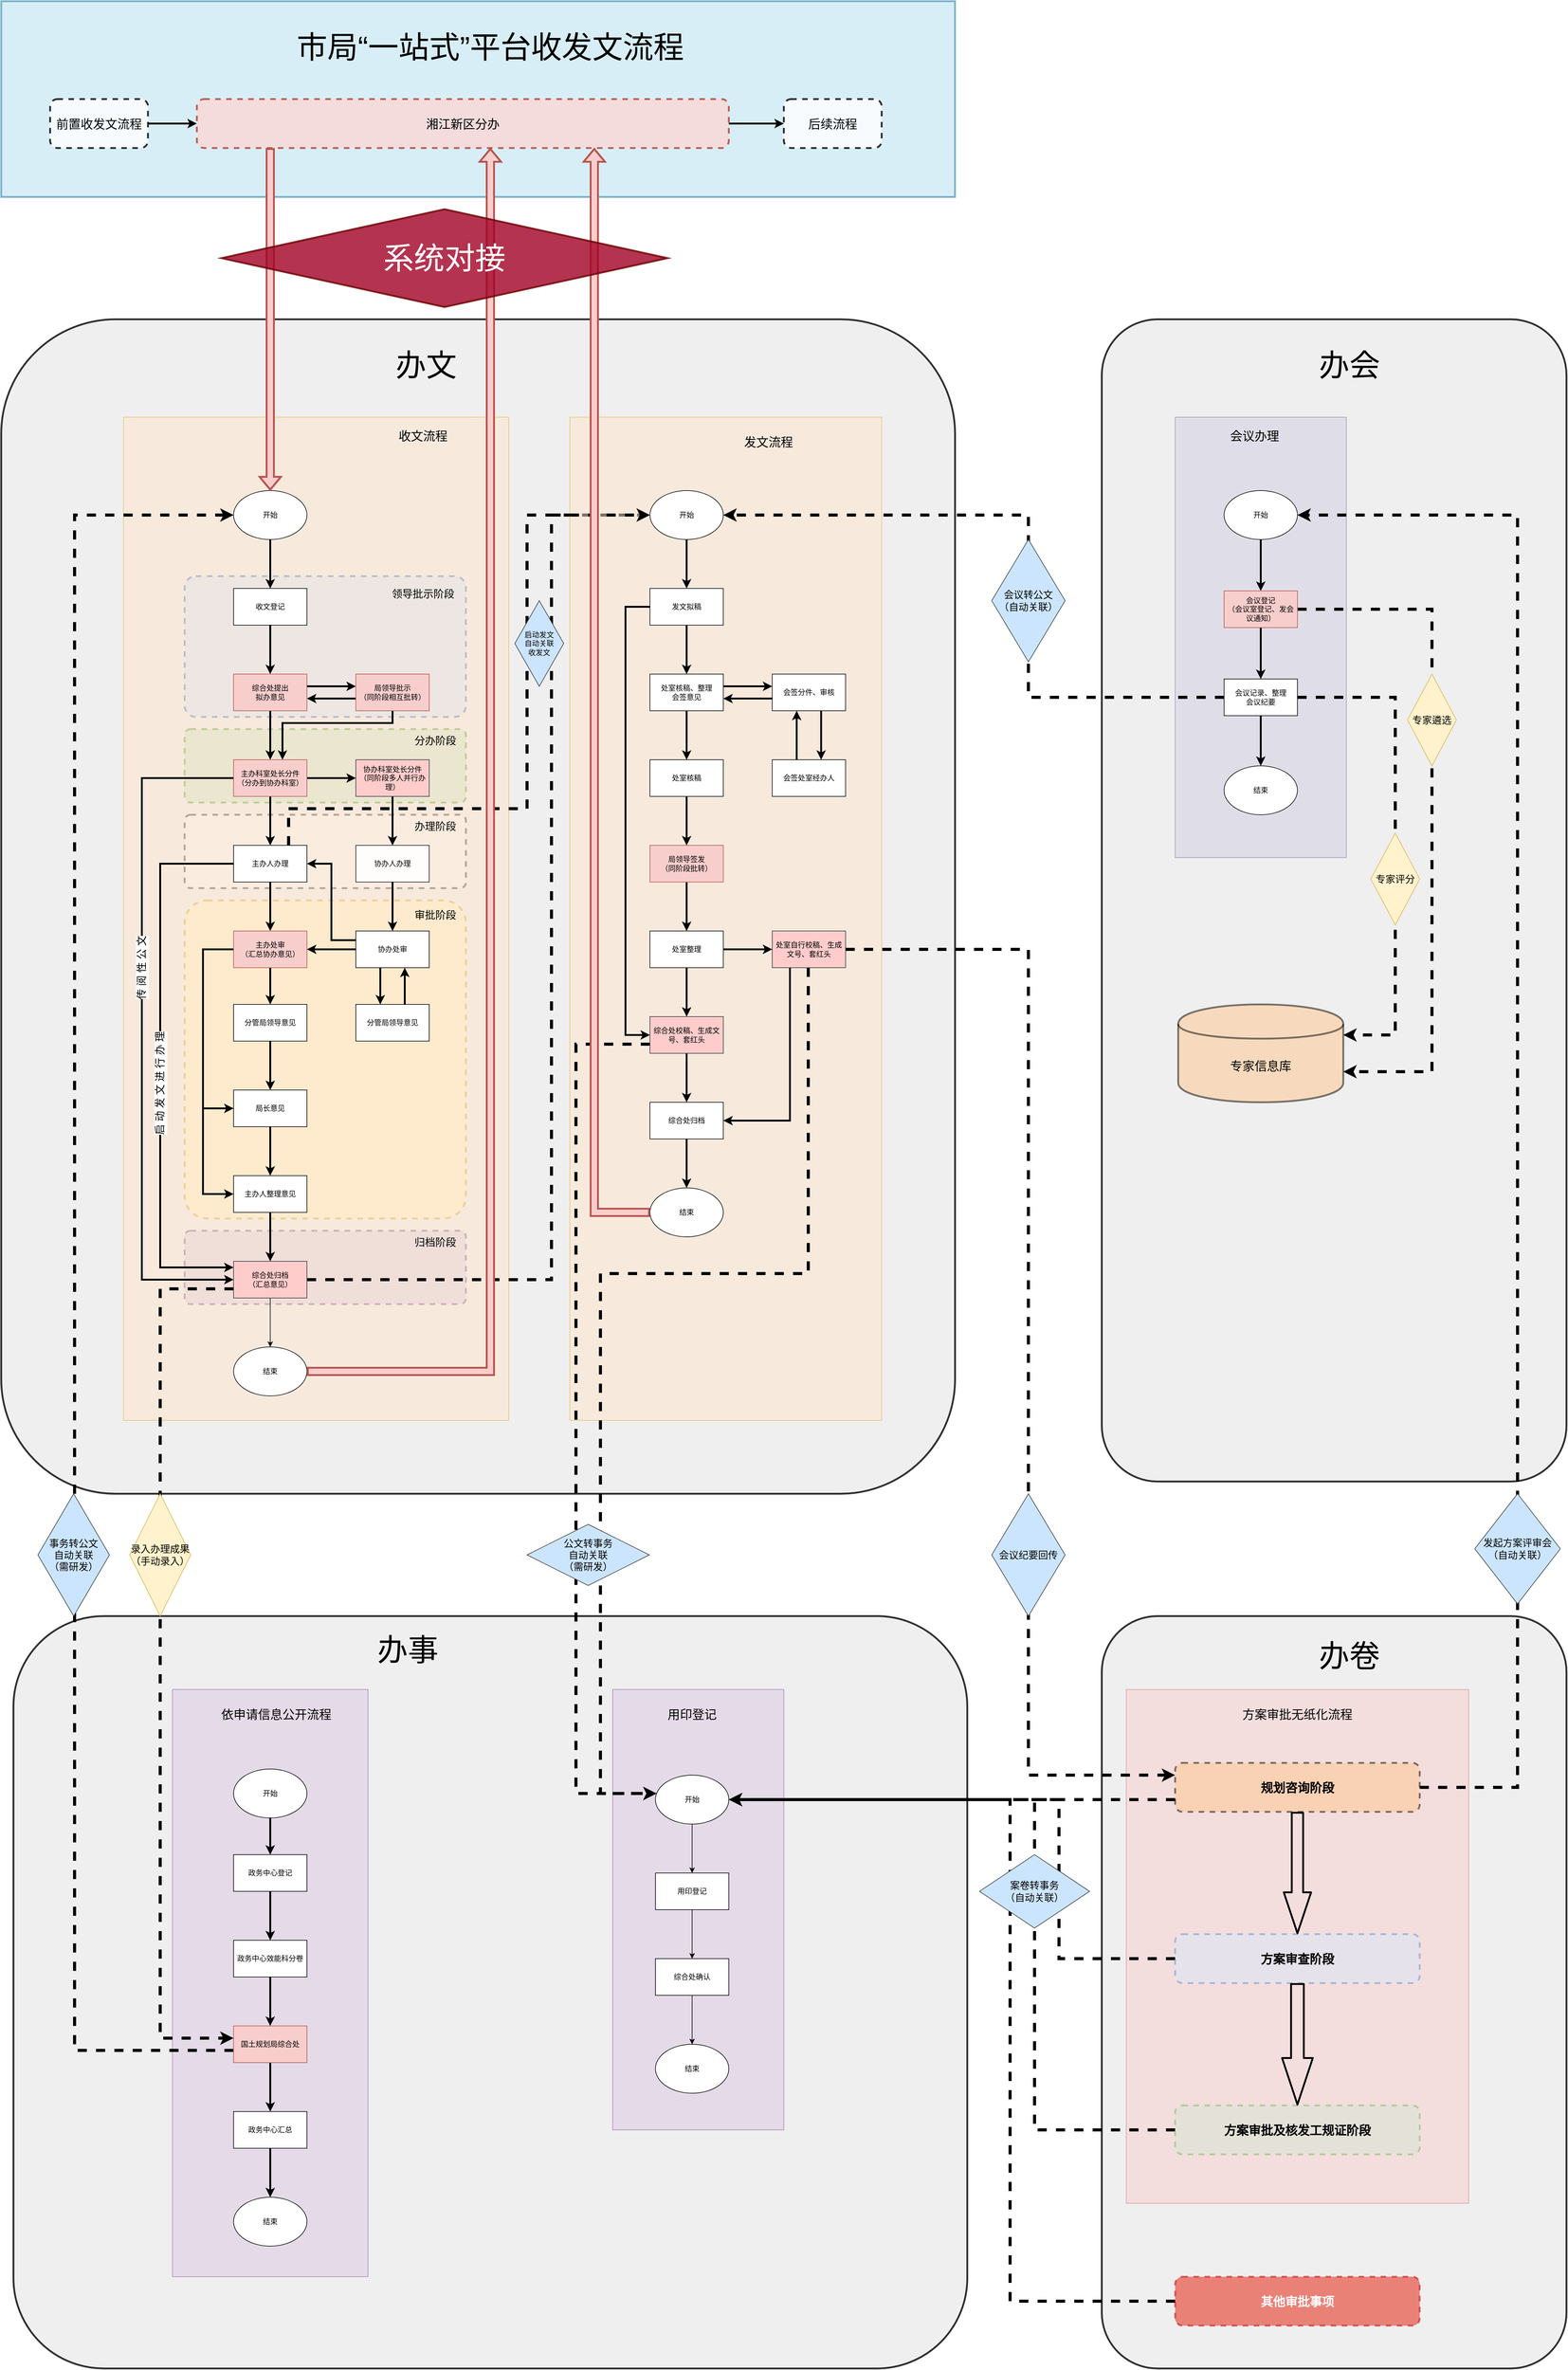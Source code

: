 <mxfile version="13.3.0" type="github">
  <diagram id="d_TtvwyaBQ2j3ashljvY" name="Page-1">
    <mxGraphModel dx="5842" dy="3707" grid="1" gridSize="10" guides="1" tooltips="1" connect="1" arrows="0" fold="1" page="1" pageScale="1" pageWidth="827" pageHeight="1169" math="0" shadow="0">
      <root>
        <mxCell id="0" />
        <mxCell id="1" parent="0" />
        <mxCell id="R8DSdq1tmObnKe5v48mU-81" value="" style="rounded=1;whiteSpace=wrap;html=1;strokeWidth=3;fontSize=20;arcSize=12;opacity=80;fillColor=#ebebeb;" vertex="1" parent="1">
          <mxGeometry x="1760" y="1720" width="760" height="1230" as="geometry" />
        </mxCell>
        <mxCell id="R8DSdq1tmObnKe5v48mU-80" value="" style="rounded=1;whiteSpace=wrap;html=1;strokeWidth=3;fontSize=20;arcSize=12;opacity=80;fillColor=#ebebeb;" vertex="1" parent="1">
          <mxGeometry x="-20" y="1720" width="1560" height="1230" as="geometry" />
        </mxCell>
        <mxCell id="R8DSdq1tmObnKe5v48mU-79" value="" style="rounded=1;whiteSpace=wrap;html=1;strokeWidth=3;fontSize=20;arcSize=12;opacity=80;fillColor=#ebebeb;" vertex="1" parent="1">
          <mxGeometry x="1760" y="-400" width="760" height="1900" as="geometry" />
        </mxCell>
        <mxCell id="R8DSdq1tmObnKe5v48mU-78" value="" style="rounded=1;whiteSpace=wrap;html=1;strokeWidth=3;fontSize=20;arcSize=12;opacity=80;fillColor=#EBEBEB;" vertex="1" parent="1">
          <mxGeometry x="-40" y="-400" width="1560" height="1920" as="geometry" />
        </mxCell>
        <mxCell id="R8DSdq1tmObnKe5v48mU-27" value="" style="rounded=0;whiteSpace=wrap;html=1;opacity=80;fillColor=#e1d5e7;strokeColor=#9673a6;" vertex="1" parent="1">
          <mxGeometry x="960" y="1840" width="280" height="720" as="geometry" />
        </mxCell>
        <mxCell id="R8DSdq1tmObnKe5v48mU-15" value="" style="rounded=1;whiteSpace=wrap;html=1;fontSize=17;opacity=90;arcSize=8;dashed=1;strokeWidth=3;fillColor=#dae8fc;strokeColor=#6c8ebf;" vertex="1" parent="1">
          <mxGeometry x="260" y="20" width="460" height="230" as="geometry" />
        </mxCell>
        <mxCell id="R8DSdq1tmObnKe5v48mU-17" value="" style="rounded=1;whiteSpace=wrap;html=1;fontSize=17;arcSize=8;dashed=1;strokeWidth=3;fillColor=#d5e8d4;strokeColor=#82b366;" vertex="1" parent="1">
          <mxGeometry x="260" y="270" width="460" height="120" as="geometry" />
        </mxCell>
        <mxCell id="R8DSdq1tmObnKe5v48mU-19" value="" style="rounded=1;whiteSpace=wrap;html=1;fontSize=17;arcSize=8;dashed=1;strokeWidth=3;fillColor=#f5f5f5;strokeColor=#666666;fontColor=#333333;" vertex="1" parent="1">
          <mxGeometry x="260" y="410" width="460" height="120" as="geometry" />
        </mxCell>
        <mxCell id="R8DSdq1tmObnKe5v48mU-21" value="" style="rounded=1;whiteSpace=wrap;html=1;fontSize=17;opacity=90;arcSize=8;dashed=1;strokeWidth=3;fillColor=#fff2cc;strokeColor=#d6b656;" vertex="1" parent="1">
          <mxGeometry x="260" y="550" width="460" height="520" as="geometry" />
        </mxCell>
        <mxCell id="R8DSdq1tmObnKe5v48mU-23" value="" style="rounded=1;whiteSpace=wrap;html=1;fontSize=17;opacity=90;arcSize=8;dashed=1;strokeWidth=3;fillColor=#e1d5e7;strokeColor=#9673a6;" vertex="1" parent="1">
          <mxGeometry x="260" y="1090" width="460" height="120" as="geometry" />
        </mxCell>
        <mxCell id="czsc24-IMfko61f4KDdS-146" value="" style="rounded=0;whiteSpace=wrap;html=1;opacity=50;fillColor=#ffe6cc;strokeColor=#d79b00;" parent="1" vertex="1">
          <mxGeometry x="160" y="-240" width="630" height="1640" as="geometry" />
        </mxCell>
        <mxCell id="R8DSdq1tmObnKe5v48mU-5" style="edgeStyle=orthogonalEdgeStyle;rounded=0;orthogonalLoop=1;jettySize=auto;html=1;entryX=0;entryY=0.5;entryDx=0;entryDy=0;strokeWidth=5;dashed=1;" edge="1" parent="1" source="czsc24-IMfko61f4KDdS-8" target="czsc24-IMfko61f4KDdS-80">
          <mxGeometry relative="1" as="geometry">
            <Array as="points">
              <mxPoint x="430" y="400" />
              <mxPoint x="820" y="400" />
              <mxPoint x="820" y="-80" />
            </Array>
          </mxGeometry>
        </mxCell>
        <mxCell id="czsc24-IMfko61f4KDdS-166" value="" style="rounded=0;whiteSpace=wrap;html=1;fontSize=20;opacity=50;fillColor=#d0cee2;strokeColor=#56517e;textOpacity=50;" parent="1" vertex="1">
          <mxGeometry x="1880" y="-240" width="280" height="720" as="geometry" />
        </mxCell>
        <mxCell id="czsc24-IMfko61f4KDdS-147" value="" style="rounded=0;whiteSpace=wrap;html=1;opacity=50;fillColor=#ffe6cc;strokeColor=#d79b00;" parent="1" vertex="1">
          <mxGeometry x="890" y="-240" width="510" height="1640" as="geometry" />
        </mxCell>
        <mxCell id="czsc24-IMfko61f4KDdS-145" value="" style="rounded=0;whiteSpace=wrap;html=1;opacity=80;fillColor=#e1d5e7;strokeColor=#9673a6;" parent="1" vertex="1">
          <mxGeometry x="240" y="1840" width="320" height="960" as="geometry" />
        </mxCell>
        <mxCell id="czsc24-IMfko61f4KDdS-7" value="" style="edgeStyle=orthogonalEdgeStyle;rounded=0;orthogonalLoop=1;jettySize=auto;html=1;strokeWidth=3;" parent="1" source="czsc24-IMfko61f4KDdS-1" target="czsc24-IMfko61f4KDdS-6" edge="1">
          <mxGeometry relative="1" as="geometry" />
        </mxCell>
        <mxCell id="czsc24-IMfko61f4KDdS-31" style="edgeStyle=orthogonalEdgeStyle;rounded=0;orthogonalLoop=1;jettySize=auto;html=1;strokeWidth=3;" parent="1" source="czsc24-IMfko61f4KDdS-6" target="czsc24-IMfko61f4KDdS-28" edge="1">
          <mxGeometry relative="1" as="geometry">
            <Array as="points">
              <mxPoint x="190" y="350" />
              <mxPoint x="190" y="1170" />
            </Array>
          </mxGeometry>
        </mxCell>
        <mxCell id="R8DSdq1tmObnKe5v48mU-9" value="传 阅 性 公 文" style="edgeLabel;html=1;align=center;verticalAlign=middle;resizable=0;points=[];fontSize=17;horizontal=0;" vertex="1" connectable="0" parent="czsc24-IMfko61f4KDdS-31">
          <mxGeometry x="-0.888" y="1" relative="1" as="geometry">
            <mxPoint x="-87.5" y="309" as="offset" />
          </mxGeometry>
        </mxCell>
        <mxCell id="R8DSdq1tmObnKe5v48mU-7" style="edgeStyle=orthogonalEdgeStyle;rounded=0;orthogonalLoop=1;jettySize=auto;html=1;strokeWidth=3;" edge="1" parent="1" source="czsc24-IMfko61f4KDdS-1" target="czsc24-IMfko61f4KDdS-2">
          <mxGeometry relative="1" as="geometry">
            <Array as="points">
              <mxPoint x="510" y="200" />
              <mxPoint x="510" y="200" />
            </Array>
          </mxGeometry>
        </mxCell>
        <mxCell id="czsc24-IMfko61f4KDdS-1" value="综合处提出&lt;br&gt;拟办意见" style="rounded=0;whiteSpace=wrap;html=1;fillColor=#f8cecc;strokeColor=#b85450;" parent="1" vertex="1">
          <mxGeometry x="340" y="180" width="120" height="60" as="geometry" />
        </mxCell>
        <mxCell id="czsc24-IMfko61f4KDdS-76" style="edgeStyle=orthogonalEdgeStyle;rounded=0;orthogonalLoop=1;jettySize=auto;html=1;exitX=0.5;exitY=1;exitDx=0;exitDy=0;strokeWidth=3;" parent="1" source="czsc24-IMfko61f4KDdS-74" target="czsc24-IMfko61f4KDdS-1" edge="1">
          <mxGeometry relative="1" as="geometry" />
        </mxCell>
        <mxCell id="czsc24-IMfko61f4KDdS-74" value="收文登记" style="rounded=0;whiteSpace=wrap;html=1;" parent="1" vertex="1">
          <mxGeometry x="340" y="40" width="120" height="60" as="geometry" />
        </mxCell>
        <mxCell id="czsc24-IMfko61f4KDdS-9" value="" style="edgeStyle=orthogonalEdgeStyle;rounded=0;orthogonalLoop=1;jettySize=auto;html=1;strokeWidth=3;" parent="1" source="czsc24-IMfko61f4KDdS-6" target="czsc24-IMfko61f4KDdS-8" edge="1">
          <mxGeometry relative="1" as="geometry" />
        </mxCell>
        <mxCell id="czsc24-IMfko61f4KDdS-11" value="" style="edgeStyle=orthogonalEdgeStyle;rounded=0;orthogonalLoop=1;jettySize=auto;html=1;strokeWidth=3;" parent="1" source="czsc24-IMfko61f4KDdS-6" target="czsc24-IMfko61f4KDdS-10" edge="1">
          <mxGeometry relative="1" as="geometry" />
        </mxCell>
        <mxCell id="czsc24-IMfko61f4KDdS-6" value="主办科室处长分件&lt;br&gt;（分办到协办科室）" style="rounded=0;whiteSpace=wrap;html=1;fillColor=#f8cecc;strokeColor=#b85450;" parent="1" vertex="1">
          <mxGeometry x="340" y="320" width="120" height="60" as="geometry" />
        </mxCell>
        <mxCell id="czsc24-IMfko61f4KDdS-13" value="" style="edgeStyle=orthogonalEdgeStyle;rounded=0;orthogonalLoop=1;jettySize=auto;html=1;strokeWidth=3;" parent="1" source="czsc24-IMfko61f4KDdS-10" target="czsc24-IMfko61f4KDdS-12" edge="1">
          <mxGeometry relative="1" as="geometry" />
        </mxCell>
        <mxCell id="czsc24-IMfko61f4KDdS-10" value="协办科室处长分件&lt;br&gt;（同阶段多人并行办理）" style="rounded=0;whiteSpace=wrap;html=1;fillColor=#ffcccc;strokeColor=#36393d;" parent="1" vertex="1">
          <mxGeometry x="540" y="320" width="120" height="60" as="geometry" />
        </mxCell>
        <mxCell id="czsc24-IMfko61f4KDdS-17" value="" style="edgeStyle=orthogonalEdgeStyle;rounded=0;orthogonalLoop=1;jettySize=auto;html=1;strokeWidth=3;" parent="1" source="czsc24-IMfko61f4KDdS-12" target="czsc24-IMfko61f4KDdS-16" edge="1">
          <mxGeometry relative="1" as="geometry" />
        </mxCell>
        <mxCell id="czsc24-IMfko61f4KDdS-12" value="协办人办理" style="rounded=0;whiteSpace=wrap;html=1;opacity=90;" parent="1" vertex="1">
          <mxGeometry x="540" y="460" width="120" height="60" as="geometry" />
        </mxCell>
        <mxCell id="czsc24-IMfko61f4KDdS-98" style="edgeStyle=orthogonalEdgeStyle;rounded=0;orthogonalLoop=1;jettySize=auto;html=1;strokeWidth=3;" parent="1" source="czsc24-IMfko61f4KDdS-16" target="czsc24-IMfko61f4KDdS-95" edge="1">
          <mxGeometry relative="1" as="geometry">
            <Array as="points">
              <mxPoint x="580" y="690" />
              <mxPoint x="580" y="690" />
            </Array>
          </mxGeometry>
        </mxCell>
        <mxCell id="R8DSdq1tmObnKe5v48mU-2" style="edgeStyle=orthogonalEdgeStyle;rounded=0;orthogonalLoop=1;jettySize=auto;html=1;exitX=0;exitY=0.5;exitDx=0;exitDy=0;strokeWidth=3;" edge="1" parent="1" source="czsc24-IMfko61f4KDdS-16" target="czsc24-IMfko61f4KDdS-14">
          <mxGeometry relative="1" as="geometry" />
        </mxCell>
        <mxCell id="R8DSdq1tmObnKe5v48mU-25" style="edgeStyle=orthogonalEdgeStyle;rounded=0;orthogonalLoop=1;jettySize=auto;html=1;exitX=0;exitY=0.25;exitDx=0;exitDy=0;strokeWidth=3;fontSize=11;" edge="1" parent="1" source="czsc24-IMfko61f4KDdS-16" target="czsc24-IMfko61f4KDdS-8">
          <mxGeometry relative="1" as="geometry">
            <Array as="points">
              <mxPoint x="500" y="615" />
              <mxPoint x="500" y="490" />
            </Array>
          </mxGeometry>
        </mxCell>
        <mxCell id="czsc24-IMfko61f4KDdS-16" value="协办处审" style="rounded=0;whiteSpace=wrap;html=1;" parent="1" vertex="1">
          <mxGeometry x="540" y="600" width="120" height="60" as="geometry" />
        </mxCell>
        <mxCell id="czsc24-IMfko61f4KDdS-15" value="" style="edgeStyle=orthogonalEdgeStyle;rounded=0;orthogonalLoop=1;jettySize=auto;html=1;strokeWidth=3;" parent="1" source="czsc24-IMfko61f4KDdS-8" target="czsc24-IMfko61f4KDdS-14" edge="1">
          <mxGeometry relative="1" as="geometry" />
        </mxCell>
        <mxCell id="R8DSdq1tmObnKe5v48mU-8" style="edgeStyle=orthogonalEdgeStyle;rounded=0;orthogonalLoop=1;jettySize=auto;html=1;strokeWidth=3;" edge="1" parent="1" source="czsc24-IMfko61f4KDdS-8" target="czsc24-IMfko61f4KDdS-28">
          <mxGeometry relative="1" as="geometry">
            <Array as="points">
              <mxPoint x="220" y="490" />
              <mxPoint x="220" y="1150" />
            </Array>
          </mxGeometry>
        </mxCell>
        <mxCell id="R8DSdq1tmObnKe5v48mU-12" value="启 动 发 文 进 行 办 理" style="edgeLabel;html=1;align=center;verticalAlign=middle;resizable=0;points=[];fontSize=17;horizontal=0;" vertex="1" connectable="0" parent="R8DSdq1tmObnKe5v48mU-8">
          <mxGeometry x="-0.858" y="4" relative="1" as="geometry">
            <mxPoint x="-56" y="355" as="offset" />
          </mxGeometry>
        </mxCell>
        <mxCell id="czsc24-IMfko61f4KDdS-8" value="主办人办理" style="rounded=0;whiteSpace=wrap;html=1;" parent="1" vertex="1">
          <mxGeometry x="340" y="460" width="120" height="60" as="geometry" />
        </mxCell>
        <mxCell id="czsc24-IMfko61f4KDdS-45" style="edgeStyle=orthogonalEdgeStyle;rounded=0;orthogonalLoop=1;jettySize=auto;html=1;exitX=0.5;exitY=1;exitDx=0;exitDy=0;strokeWidth=3;" parent="1" source="czsc24-IMfko61f4KDdS-14" target="czsc24-IMfko61f4KDdS-18" edge="1">
          <mxGeometry relative="1" as="geometry">
            <Array as="points">
              <mxPoint x="400" y="710" />
              <mxPoint x="400" y="710" />
            </Array>
          </mxGeometry>
        </mxCell>
        <mxCell id="czsc24-IMfko61f4KDdS-48" style="edgeStyle=orthogonalEdgeStyle;rounded=0;orthogonalLoop=1;jettySize=auto;html=1;strokeWidth=3;" parent="1" source="czsc24-IMfko61f4KDdS-14" target="czsc24-IMfko61f4KDdS-22" edge="1">
          <mxGeometry relative="1" as="geometry">
            <Array as="points">
              <mxPoint x="290" y="630" />
              <mxPoint x="290" y="890" />
            </Array>
          </mxGeometry>
        </mxCell>
        <mxCell id="czsc24-IMfko61f4KDdS-105" style="edgeStyle=orthogonalEdgeStyle;rounded=0;orthogonalLoop=1;jettySize=auto;html=1;entryX=0;entryY=0.5;entryDx=0;entryDy=0;strokeWidth=3;" parent="1" source="czsc24-IMfko61f4KDdS-14" target="czsc24-IMfko61f4KDdS-40" edge="1">
          <mxGeometry relative="1" as="geometry">
            <Array as="points">
              <mxPoint x="290" y="630" />
              <mxPoint x="290" y="1030" />
            </Array>
          </mxGeometry>
        </mxCell>
        <mxCell id="czsc24-IMfko61f4KDdS-14" value="主办处审&lt;br&gt;（汇总协办意见）" style="rounded=0;whiteSpace=wrap;html=1;fillColor=#f8cecc;strokeColor=#b85450;" parent="1" vertex="1">
          <mxGeometry x="340" y="600" width="120" height="60" as="geometry" />
        </mxCell>
        <mxCell id="czsc24-IMfko61f4KDdS-47" style="edgeStyle=orthogonalEdgeStyle;rounded=0;orthogonalLoop=1;jettySize=auto;html=1;exitX=0.5;exitY=1;exitDx=0;exitDy=0;strokeWidth=3;" parent="1" source="czsc24-IMfko61f4KDdS-40" target="czsc24-IMfko61f4KDdS-28" edge="1">
          <mxGeometry relative="1" as="geometry" />
        </mxCell>
        <mxCell id="czsc24-IMfko61f4KDdS-40" value="主办人整理意见" style="rounded=0;whiteSpace=wrap;html=1;" parent="1" vertex="1">
          <mxGeometry x="340" y="1000" width="120" height="60" as="geometry" />
        </mxCell>
        <mxCell id="czsc24-IMfko61f4KDdS-23" value="" style="edgeStyle=orthogonalEdgeStyle;rounded=0;orthogonalLoop=1;jettySize=auto;html=1;strokeWidth=3;" parent="1" source="czsc24-IMfko61f4KDdS-18" target="czsc24-IMfko61f4KDdS-22" edge="1">
          <mxGeometry relative="1" as="geometry">
            <Array as="points">
              <mxPoint x="400" y="820" />
              <mxPoint x="400" y="820" />
            </Array>
          </mxGeometry>
        </mxCell>
        <mxCell id="czsc24-IMfko61f4KDdS-18" value="分管局领导意见" style="rounded=0;whiteSpace=wrap;html=1;" parent="1" vertex="1">
          <mxGeometry x="340" y="720" width="120" height="60" as="geometry" />
        </mxCell>
        <mxCell id="R8DSdq1tmObnKe5v48mU-1" style="edgeStyle=orthogonalEdgeStyle;rounded=0;orthogonalLoop=1;jettySize=auto;html=1;strokeWidth=3;" edge="1" parent="1" source="czsc24-IMfko61f4KDdS-95" target="czsc24-IMfko61f4KDdS-16">
          <mxGeometry relative="1" as="geometry">
            <Array as="points">
              <mxPoint x="620" y="700" />
              <mxPoint x="620" y="700" />
            </Array>
          </mxGeometry>
        </mxCell>
        <mxCell id="czsc24-IMfko61f4KDdS-95" value="分管局领导意见" style="rounded=0;whiteSpace=wrap;html=1;" parent="1" vertex="1">
          <mxGeometry x="540" y="720" width="120" height="60" as="geometry" />
        </mxCell>
        <mxCell id="czsc24-IMfko61f4KDdS-46" style="edgeStyle=orthogonalEdgeStyle;rounded=0;orthogonalLoop=1;jettySize=auto;html=1;exitX=0.5;exitY=1;exitDx=0;exitDy=0;strokeWidth=3;" parent="1" source="czsc24-IMfko61f4KDdS-22" target="czsc24-IMfko61f4KDdS-40" edge="1">
          <mxGeometry relative="1" as="geometry" />
        </mxCell>
        <mxCell id="czsc24-IMfko61f4KDdS-22" value="局长意见" style="rounded=0;whiteSpace=wrap;html=1;" parent="1" vertex="1">
          <mxGeometry x="340" y="860" width="120" height="60" as="geometry" />
        </mxCell>
        <mxCell id="czsc24-IMfko61f4KDdS-36" style="edgeStyle=orthogonalEdgeStyle;rounded=0;orthogonalLoop=1;jettySize=auto;html=1;exitX=0.5;exitY=1;exitDx=0;exitDy=0;entryX=0.5;entryY=0;entryDx=0;entryDy=0;" parent="1" source="czsc24-IMfko61f4KDdS-28" target="czsc24-IMfko61f4KDdS-35" edge="1">
          <mxGeometry relative="1" as="geometry" />
        </mxCell>
        <mxCell id="czsc24-IMfko61f4KDdS-133" style="edgeStyle=orthogonalEdgeStyle;rounded=0;orthogonalLoop=1;jettySize=auto;html=1;strokeWidth=5;dashed=1;" parent="1" source="czsc24-IMfko61f4KDdS-28" target="czsc24-IMfko61f4KDdS-80" edge="1">
          <mxGeometry relative="1" as="geometry">
            <Array as="points">
              <mxPoint x="860" y="1170" />
              <mxPoint x="860" y="-80" />
            </Array>
          </mxGeometry>
        </mxCell>
        <mxCell id="R8DSdq1tmObnKe5v48mU-29" style="edgeStyle=orthogonalEdgeStyle;rounded=0;orthogonalLoop=1;jettySize=auto;html=1;exitX=0;exitY=0.75;exitDx=0;exitDy=0;dashed=1;strokeWidth=5;fontSize=11;" edge="1" parent="1" source="czsc24-IMfko61f4KDdS-28" target="czsc24-IMfko61f4KDdS-54">
          <mxGeometry relative="1" as="geometry">
            <Array as="points">
              <mxPoint x="220" y="1185" />
              <mxPoint x="220" y="2410" />
            </Array>
          </mxGeometry>
        </mxCell>
        <mxCell id="czsc24-IMfko61f4KDdS-28" value="综合处归档&lt;br&gt;（汇总意见）" style="rounded=0;whiteSpace=wrap;html=1;fillColor=#ffcccc;strokeColor=#36393d;" parent="1" vertex="1">
          <mxGeometry x="340" y="1140" width="120" height="60" as="geometry" />
        </mxCell>
        <mxCell id="czsc24-IMfko61f4KDdS-38" style="edgeStyle=orthogonalEdgeStyle;rounded=0;orthogonalLoop=1;jettySize=auto;html=1;exitX=0.5;exitY=1;exitDx=0;exitDy=0;strokeWidth=3;" parent="1" source="czsc24-IMfko61f4KDdS-2" target="czsc24-IMfko61f4KDdS-6" edge="1">
          <mxGeometry relative="1" as="geometry">
            <Array as="points">
              <mxPoint x="600" y="260" />
              <mxPoint x="420" y="260" />
            </Array>
          </mxGeometry>
        </mxCell>
        <mxCell id="R8DSdq1tmObnKe5v48mU-14" style="edgeStyle=orthogonalEdgeStyle;rounded=0;orthogonalLoop=1;jettySize=auto;html=1;strokeWidth=3;fontSize=11;" edge="1" parent="1" source="czsc24-IMfko61f4KDdS-2" target="czsc24-IMfko61f4KDdS-1">
          <mxGeometry relative="1" as="geometry">
            <Array as="points">
              <mxPoint x="500" y="220" />
              <mxPoint x="500" y="220" />
            </Array>
          </mxGeometry>
        </mxCell>
        <mxCell id="czsc24-IMfko61f4KDdS-2" value="局领导批示&lt;br&gt;（同阶段相互批转）" style="rounded=0;whiteSpace=wrap;html=1;fillColor=#f8cecc;strokeColor=#b85450;" parent="1" vertex="1">
          <mxGeometry x="540" y="180" width="120" height="60" as="geometry" />
        </mxCell>
        <mxCell id="czsc24-IMfko61f4KDdS-77" style="edgeStyle=orthogonalEdgeStyle;rounded=0;orthogonalLoop=1;jettySize=auto;html=1;exitX=0.5;exitY=1;exitDx=0;exitDy=0;strokeWidth=3;" parent="1" source="czsc24-IMfko61f4KDdS-33" target="czsc24-IMfko61f4KDdS-74" edge="1">
          <mxGeometry relative="1" as="geometry" />
        </mxCell>
        <mxCell id="czsc24-IMfko61f4KDdS-33" value="开始" style="ellipse;whiteSpace=wrap;html=1;" parent="1" vertex="1">
          <mxGeometry x="340" y="-120" width="120" height="80" as="geometry" />
        </mxCell>
        <mxCell id="czsc24-IMfko61f4KDdS-35" value="结束" style="ellipse;whiteSpace=wrap;html=1;" parent="1" vertex="1">
          <mxGeometry x="340" y="1280" width="120" height="80" as="geometry" />
        </mxCell>
        <mxCell id="czsc24-IMfko61f4KDdS-66" value="" style="edgeStyle=orthogonalEdgeStyle;rounded=0;orthogonalLoop=1;jettySize=auto;html=1;strokeWidth=3;" parent="1" source="czsc24-IMfko61f4KDdS-53" target="czsc24-IMfko61f4KDdS-67" edge="1">
          <mxGeometry relative="1" as="geometry">
            <mxPoint x="400" y="2670" as="targetPoint" />
          </mxGeometry>
        </mxCell>
        <mxCell id="czsc24-IMfko61f4KDdS-53" value="政务中心汇总" style="rounded=0;whiteSpace=wrap;html=1;" parent="1" vertex="1">
          <mxGeometry x="340" y="2530" width="120" height="60" as="geometry" />
        </mxCell>
        <mxCell id="czsc24-IMfko61f4KDdS-62" style="edgeStyle=orthogonalEdgeStyle;rounded=0;orthogonalLoop=1;jettySize=auto;html=1;exitX=0.5;exitY=1;exitDx=0;exitDy=0;strokeWidth=3;" parent="1" source="czsc24-IMfko61f4KDdS-54" target="czsc24-IMfko61f4KDdS-53" edge="1">
          <mxGeometry relative="1" as="geometry" />
        </mxCell>
        <mxCell id="R8DSdq1tmObnKe5v48mU-28" style="edgeStyle=orthogonalEdgeStyle;rounded=0;orthogonalLoop=1;jettySize=auto;html=1;dashed=1;strokeWidth=5;fontSize=11;" edge="1" parent="1" source="czsc24-IMfko61f4KDdS-54" target="czsc24-IMfko61f4KDdS-33">
          <mxGeometry relative="1" as="geometry">
            <Array as="points">
              <mxPoint x="80" y="2430" />
              <mxPoint x="80" y="-80" />
            </Array>
          </mxGeometry>
        </mxCell>
        <mxCell id="czsc24-IMfko61f4KDdS-54" value="国土规划局综合处" style="rounded=0;whiteSpace=wrap;html=1;fillColor=#f8cecc;strokeColor=#b85450;" parent="1" vertex="1">
          <mxGeometry x="340" y="2390" width="120" height="60" as="geometry" />
        </mxCell>
        <mxCell id="czsc24-IMfko61f4KDdS-61" style="edgeStyle=orthogonalEdgeStyle;rounded=0;orthogonalLoop=1;jettySize=auto;html=1;exitX=0.5;exitY=1;exitDx=0;exitDy=0;strokeWidth=3;" parent="1" source="czsc24-IMfko61f4KDdS-56" target="czsc24-IMfko61f4KDdS-54" edge="1">
          <mxGeometry relative="1" as="geometry" />
        </mxCell>
        <mxCell id="czsc24-IMfko61f4KDdS-56" value="政务中心效能科分卷" style="rounded=0;whiteSpace=wrap;html=1;" parent="1" vertex="1">
          <mxGeometry x="340" y="2250" width="120" height="60" as="geometry" />
        </mxCell>
        <mxCell id="czsc24-IMfko61f4KDdS-60" style="edgeStyle=orthogonalEdgeStyle;rounded=0;orthogonalLoop=1;jettySize=auto;html=1;exitX=0.5;exitY=1;exitDx=0;exitDy=0;strokeWidth=3;" parent="1" source="czsc24-IMfko61f4KDdS-58" target="czsc24-IMfko61f4KDdS-56" edge="1">
          <mxGeometry relative="1" as="geometry" />
        </mxCell>
        <mxCell id="czsc24-IMfko61f4KDdS-58" value="政务中心登记" style="rounded=0;whiteSpace=wrap;html=1;" parent="1" vertex="1">
          <mxGeometry x="340" y="2110" width="120" height="60" as="geometry" />
        </mxCell>
        <mxCell id="czsc24-IMfko61f4KDdS-64" style="edgeStyle=orthogonalEdgeStyle;rounded=0;orthogonalLoop=1;jettySize=auto;html=1;strokeWidth=3;" parent="1" source="czsc24-IMfko61f4KDdS-63" target="czsc24-IMfko61f4KDdS-58" edge="1">
          <mxGeometry relative="1" as="geometry" />
        </mxCell>
        <mxCell id="czsc24-IMfko61f4KDdS-63" value="开始" style="ellipse;whiteSpace=wrap;html=1;" parent="1" vertex="1">
          <mxGeometry x="340" y="1970" width="120" height="80" as="geometry" />
        </mxCell>
        <mxCell id="czsc24-IMfko61f4KDdS-67" value="结束" style="ellipse;whiteSpace=wrap;html=1;" parent="1" vertex="1">
          <mxGeometry x="340" y="2670" width="120" height="80" as="geometry" />
        </mxCell>
        <mxCell id="czsc24-IMfko61f4KDdS-70" value="事务转公文&lt;br style=&quot;font-size: 16px;&quot;&gt;自动关联&lt;br style=&quot;font-size: 16px;&quot;&gt;（需研发）" style="rhombus;whiteSpace=wrap;html=1;fillColor=#cce5ff;strokeColor=#36393d;fontSize=16;" parent="1" vertex="1">
          <mxGeometry x="20" y="1520" width="117" height="200" as="geometry" />
        </mxCell>
        <mxCell id="czsc24-IMfko61f4KDdS-73" value="录入办理成果（手动录入）" style="rhombus;whiteSpace=wrap;html=1;fillColor=#fff2cc;strokeColor=#d6b656;fontSize=16;" parent="1" vertex="1">
          <mxGeometry x="170" y="1520" width="100" height="200" as="geometry" />
        </mxCell>
        <mxCell id="czsc24-IMfko61f4KDdS-90" value="" style="edgeStyle=orthogonalEdgeStyle;rounded=0;orthogonalLoop=1;jettySize=auto;html=1;strokeWidth=3;" parent="1" source="czsc24-IMfko61f4KDdS-78" target="czsc24-IMfko61f4KDdS-89" edge="1">
          <mxGeometry relative="1" as="geometry" />
        </mxCell>
        <mxCell id="czsc24-IMfko61f4KDdS-132" style="edgeStyle=orthogonalEdgeStyle;rounded=0;orthogonalLoop=1;jettySize=auto;html=1;exitX=0;exitY=0.5;exitDx=0;exitDy=0;entryX=0;entryY=0.5;entryDx=0;entryDy=0;strokeWidth=3;" parent="1" source="czsc24-IMfko61f4KDdS-78" target="czsc24-IMfko61f4KDdS-118" edge="1">
          <mxGeometry relative="1" as="geometry">
            <Array as="points">
              <mxPoint x="981" y="70" />
              <mxPoint x="981" y="770" />
            </Array>
          </mxGeometry>
        </mxCell>
        <mxCell id="czsc24-IMfko61f4KDdS-78" value="发文拟稿" style="rounded=0;whiteSpace=wrap;html=1;" parent="1" vertex="1">
          <mxGeometry x="1021" y="40" width="120" height="60" as="geometry" />
        </mxCell>
        <mxCell id="czsc24-IMfko61f4KDdS-94" value="" style="edgeStyle=orthogonalEdgeStyle;rounded=0;orthogonalLoop=1;jettySize=auto;html=1;strokeWidth=3;" parent="1" source="czsc24-IMfko61f4KDdS-89" target="czsc24-IMfko61f4KDdS-93" edge="1">
          <mxGeometry relative="1" as="geometry">
            <Array as="points">
              <mxPoint x="1181" y="200" />
              <mxPoint x="1181" y="200" />
            </Array>
          </mxGeometry>
        </mxCell>
        <mxCell id="czsc24-IMfko61f4KDdS-111" value="" style="edgeStyle=orthogonalEdgeStyle;rounded=0;orthogonalLoop=1;jettySize=auto;html=1;strokeWidth=3;" parent="1" source="czsc24-IMfko61f4KDdS-89" target="czsc24-IMfko61f4KDdS-110" edge="1">
          <mxGeometry relative="1" as="geometry" />
        </mxCell>
        <mxCell id="czsc24-IMfko61f4KDdS-89" value="处室核稿、整理&lt;br&gt;会签意见" style="rounded=0;whiteSpace=wrap;html=1;" parent="1" vertex="1">
          <mxGeometry x="1021" y="180" width="120" height="60" as="geometry" />
        </mxCell>
        <mxCell id="czsc24-IMfko61f4KDdS-115" value="" style="edgeStyle=orthogonalEdgeStyle;rounded=0;orthogonalLoop=1;jettySize=auto;html=1;strokeWidth=3;" parent="1" source="czsc24-IMfko61f4KDdS-110" target="czsc24-IMfko61f4KDdS-114" edge="1">
          <mxGeometry relative="1" as="geometry" />
        </mxCell>
        <mxCell id="czsc24-IMfko61f4KDdS-110" value="处室核稿" style="rounded=0;whiteSpace=wrap;html=1;" parent="1" vertex="1">
          <mxGeometry x="1021" y="320" width="120" height="60" as="geometry" />
        </mxCell>
        <mxCell id="czsc24-IMfko61f4KDdS-117" value="" style="edgeStyle=orthogonalEdgeStyle;rounded=0;orthogonalLoop=1;jettySize=auto;html=1;strokeWidth=3;" parent="1" source="czsc24-IMfko61f4KDdS-114" target="czsc24-IMfko61f4KDdS-116" edge="1">
          <mxGeometry relative="1" as="geometry" />
        </mxCell>
        <mxCell id="czsc24-IMfko61f4KDdS-114" value="局领导签发&lt;br&gt;（同阶段批转）" style="rounded=0;whiteSpace=wrap;html=1;fillColor=#f8cecc;strokeColor=#b85450;" parent="1" vertex="1">
          <mxGeometry x="1021" y="460" width="120" height="60" as="geometry" />
        </mxCell>
        <mxCell id="czsc24-IMfko61f4KDdS-119" value="" style="edgeStyle=orthogonalEdgeStyle;rounded=0;orthogonalLoop=1;jettySize=auto;html=1;strokeWidth=3;" parent="1" source="czsc24-IMfko61f4KDdS-116" target="czsc24-IMfko61f4KDdS-118" edge="1">
          <mxGeometry relative="1" as="geometry" />
        </mxCell>
        <mxCell id="czsc24-IMfko61f4KDdS-130" style="edgeStyle=orthogonalEdgeStyle;rounded=0;orthogonalLoop=1;jettySize=auto;html=1;exitX=1;exitY=0.5;exitDx=0;exitDy=0;strokeWidth=3;" parent="1" source="czsc24-IMfko61f4KDdS-116" target="czsc24-IMfko61f4KDdS-125" edge="1">
          <mxGeometry relative="1" as="geometry" />
        </mxCell>
        <mxCell id="czsc24-IMfko61f4KDdS-116" value="处室整理" style="rounded=0;whiteSpace=wrap;html=1;" parent="1" vertex="1">
          <mxGeometry x="1021" y="600" width="120" height="60" as="geometry" />
        </mxCell>
        <mxCell id="czsc24-IMfko61f4KDdS-129" style="edgeStyle=orthogonalEdgeStyle;rounded=0;orthogonalLoop=1;jettySize=auto;html=1;exitX=0.5;exitY=1;exitDx=0;exitDy=0;strokeWidth=3;" parent="1" source="czsc24-IMfko61f4KDdS-118" target="czsc24-IMfko61f4KDdS-120" edge="1">
          <mxGeometry relative="1" as="geometry" />
        </mxCell>
        <mxCell id="R8DSdq1tmObnKe5v48mU-30" style="edgeStyle=orthogonalEdgeStyle;rounded=0;orthogonalLoop=1;jettySize=auto;html=1;exitX=0;exitY=0.75;exitDx=0;exitDy=0;dashed=1;strokeWidth=5;fontSize=11;" edge="1" parent="1" source="czsc24-IMfko61f4KDdS-118" target="czsc24-IMfko61f4KDdS-137">
          <mxGeometry relative="1" as="geometry">
            <Array as="points">
              <mxPoint x="900" y="785" />
              <mxPoint x="900" y="2010" />
            </Array>
          </mxGeometry>
        </mxCell>
        <mxCell id="czsc24-IMfko61f4KDdS-118" value="综合处校稿、生成文号、套红头" style="rounded=0;whiteSpace=wrap;html=1;fillColor=#ffcccc;strokeColor=#36393d;" parent="1" vertex="1">
          <mxGeometry x="1021" y="740" width="120" height="60" as="geometry" />
        </mxCell>
        <mxCell id="czsc24-IMfko61f4KDdS-131" style="edgeStyle=orthogonalEdgeStyle;rounded=0;orthogonalLoop=1;jettySize=auto;html=1;strokeWidth=3;" parent="1" source="czsc24-IMfko61f4KDdS-125" target="czsc24-IMfko61f4KDdS-120" edge="1">
          <mxGeometry relative="1" as="geometry">
            <Array as="points">
              <mxPoint x="1250" y="910" />
            </Array>
          </mxGeometry>
        </mxCell>
        <mxCell id="R8DSdq1tmObnKe5v48mU-32" style="edgeStyle=orthogonalEdgeStyle;rounded=0;orthogonalLoop=1;jettySize=auto;html=1;dashed=1;strokeWidth=5;fontSize=11;" edge="1" parent="1" source="czsc24-IMfko61f4KDdS-125" target="czsc24-IMfko61f4KDdS-137">
          <mxGeometry relative="1" as="geometry">
            <Array as="points">
              <mxPoint x="1280" y="1160" />
              <mxPoint x="940" y="1160" />
              <mxPoint x="940" y="2010" />
            </Array>
          </mxGeometry>
        </mxCell>
        <mxCell id="czsc24-IMfko61f4KDdS-125" value="处室自行校稿、生成文号、套红头" style="rounded=0;whiteSpace=wrap;html=1;fillColor=#ffcccc;strokeColor=#36393d;" parent="1" vertex="1">
          <mxGeometry x="1221" y="600" width="120" height="60" as="geometry" />
        </mxCell>
        <mxCell id="czsc24-IMfko61f4KDdS-123" value="" style="edgeStyle=orthogonalEdgeStyle;rounded=0;orthogonalLoop=1;jettySize=auto;html=1;strokeWidth=3;" parent="1" source="czsc24-IMfko61f4KDdS-120" target="czsc24-IMfko61f4KDdS-124" edge="1">
          <mxGeometry relative="1" as="geometry">
            <mxPoint x="1081" y="1020" as="targetPoint" />
          </mxGeometry>
        </mxCell>
        <mxCell id="czsc24-IMfko61f4KDdS-120" value="综合处归档" style="rounded=0;whiteSpace=wrap;html=1;" parent="1" vertex="1">
          <mxGeometry x="1021" y="880" width="120" height="60" as="geometry" />
        </mxCell>
        <mxCell id="czsc24-IMfko61f4KDdS-107" value="" style="edgeStyle=orthogonalEdgeStyle;rounded=0;orthogonalLoop=1;jettySize=auto;html=1;strokeWidth=3;" parent="1" source="czsc24-IMfko61f4KDdS-93" target="czsc24-IMfko61f4KDdS-106" edge="1">
          <mxGeometry relative="1" as="geometry">
            <Array as="points">
              <mxPoint x="1301" y="300" />
              <mxPoint x="1301" y="300" />
            </Array>
          </mxGeometry>
        </mxCell>
        <mxCell id="czsc24-IMfko61f4KDdS-109" style="edgeStyle=orthogonalEdgeStyle;rounded=0;orthogonalLoop=1;jettySize=auto;html=1;strokeWidth=3;" parent="1" source="czsc24-IMfko61f4KDdS-93" target="czsc24-IMfko61f4KDdS-89" edge="1">
          <mxGeometry relative="1" as="geometry">
            <Array as="points">
              <mxPoint x="1191" y="220" />
              <mxPoint x="1191" y="220" />
            </Array>
          </mxGeometry>
        </mxCell>
        <mxCell id="czsc24-IMfko61f4KDdS-93" value="会签分件、审核" style="rounded=0;whiteSpace=wrap;html=1;" parent="1" vertex="1">
          <mxGeometry x="1221" y="180" width="120" height="60" as="geometry" />
        </mxCell>
        <mxCell id="czsc24-IMfko61f4KDdS-108" style="edgeStyle=orthogonalEdgeStyle;rounded=0;orthogonalLoop=1;jettySize=auto;html=1;strokeWidth=3;" parent="1" source="czsc24-IMfko61f4KDdS-106" target="czsc24-IMfko61f4KDdS-93" edge="1">
          <mxGeometry relative="1" as="geometry">
            <Array as="points">
              <mxPoint x="1261" y="280" />
              <mxPoint x="1261" y="280" />
            </Array>
          </mxGeometry>
        </mxCell>
        <mxCell id="czsc24-IMfko61f4KDdS-106" value="会签处室经办人" style="rounded=0;whiteSpace=wrap;html=1;" parent="1" vertex="1">
          <mxGeometry x="1221" y="320" width="120" height="60" as="geometry" />
        </mxCell>
        <mxCell id="czsc24-IMfko61f4KDdS-79" style="edgeStyle=orthogonalEdgeStyle;rounded=0;orthogonalLoop=1;jettySize=auto;html=1;exitX=0.5;exitY=1;exitDx=0;exitDy=0;strokeWidth=3;" parent="1" source="czsc24-IMfko61f4KDdS-80" target="czsc24-IMfko61f4KDdS-78" edge="1">
          <mxGeometry relative="1" as="geometry" />
        </mxCell>
        <mxCell id="czsc24-IMfko61f4KDdS-80" value="开始" style="ellipse;whiteSpace=wrap;html=1;" parent="1" vertex="1">
          <mxGeometry x="1021" y="-120" width="120" height="80" as="geometry" />
        </mxCell>
        <mxCell id="czsc24-IMfko61f4KDdS-124" value="结束" style="ellipse;whiteSpace=wrap;html=1;" parent="1" vertex="1">
          <mxGeometry x="1021" y="1020" width="120" height="80" as="geometry" />
        </mxCell>
        <mxCell id="czsc24-IMfko61f4KDdS-134" value="启动发文&lt;br&gt;自动关联&lt;br&gt;收发文" style="rhombus;whiteSpace=wrap;html=1;fillColor=#cce5ff;strokeColor=#36393d;" parent="1" vertex="1">
          <mxGeometry x="800" y="60" width="80" height="140" as="geometry" />
        </mxCell>
        <mxCell id="R8DSdq1tmObnKe5v48mU-4" style="edgeStyle=orthogonalEdgeStyle;rounded=0;orthogonalLoop=1;jettySize=auto;html=1;exitX=0.5;exitY=1;exitDx=0;exitDy=0;strokeWidth=1;" edge="1" parent="1" source="czsc24-IMfko61f4KDdS-135" target="czsc24-IMfko61f4KDdS-140">
          <mxGeometry relative="1" as="geometry" />
        </mxCell>
        <mxCell id="czsc24-IMfko61f4KDdS-135" value="用印登记" style="rounded=0;whiteSpace=wrap;html=1;" parent="1" vertex="1">
          <mxGeometry x="1030" y="2140" width="120" height="60" as="geometry" />
        </mxCell>
        <mxCell id="czsc24-IMfko61f4KDdS-143" value="" style="edgeStyle=orthogonalEdgeStyle;rounded=0;orthogonalLoop=1;jettySize=auto;html=1;strokeWidth=1;" parent="1" source="czsc24-IMfko61f4KDdS-140" target="czsc24-IMfko61f4KDdS-144" edge="1">
          <mxGeometry relative="1" as="geometry">
            <mxPoint x="1090.0" y="2560" as="targetPoint" />
          </mxGeometry>
        </mxCell>
        <mxCell id="czsc24-IMfko61f4KDdS-140" value="综合处确认" style="rounded=0;whiteSpace=wrap;html=1;" parent="1" vertex="1">
          <mxGeometry x="1030" y="2280" width="120" height="60" as="geometry" />
        </mxCell>
        <mxCell id="czsc24-IMfko61f4KDdS-136" style="edgeStyle=orthogonalEdgeStyle;rounded=0;orthogonalLoop=1;jettySize=auto;html=1;exitX=0.5;exitY=1;exitDx=0;exitDy=0;strokeWidth=1;" parent="1" source="czsc24-IMfko61f4KDdS-137" target="czsc24-IMfko61f4KDdS-135" edge="1">
          <mxGeometry relative="1" as="geometry" />
        </mxCell>
        <mxCell id="czsc24-IMfko61f4KDdS-137" value="开始" style="ellipse;whiteSpace=wrap;html=1;" parent="1" vertex="1">
          <mxGeometry x="1030" y="1980" width="120" height="80" as="geometry" />
        </mxCell>
        <mxCell id="czsc24-IMfko61f4KDdS-144" value="结束" style="ellipse;whiteSpace=wrap;html=1;" parent="1" vertex="1">
          <mxGeometry x="1030" y="2420" width="120" height="80" as="geometry" />
        </mxCell>
        <mxCell id="czsc24-IMfko61f4KDdS-148" value="依申请信息公开流程" style="text;html=1;strokeColor=none;fillColor=none;align=center;verticalAlign=middle;whiteSpace=wrap;rounded=0;opacity=80;fontSize=20;" parent="1" vertex="1">
          <mxGeometry x="310" y="1870" width="200" height="20" as="geometry" />
        </mxCell>
        <mxCell id="czsc24-IMfko61f4KDdS-149" value="收文流程" style="text;html=1;strokeColor=none;fillColor=none;align=center;verticalAlign=middle;whiteSpace=wrap;rounded=0;opacity=80;fontSize=20;" parent="1" vertex="1">
          <mxGeometry x="550" y="-220" width="200" height="20" as="geometry" />
        </mxCell>
        <mxCell id="czsc24-IMfko61f4KDdS-150" value="发文流程" style="text;html=1;strokeColor=none;fillColor=none;align=center;verticalAlign=middle;whiteSpace=wrap;rounded=0;opacity=80;fontSize=20;" parent="1" vertex="1">
          <mxGeometry x="1130" y="-210" width="170" height="20" as="geometry" />
        </mxCell>
        <mxCell id="czsc24-IMfko61f4KDdS-155" value="公文转事务&lt;br style=&quot;font-size: 16px;&quot;&gt;自动关联&lt;br style=&quot;font-size: 16px;&quot;&gt;（需研发）" style="rhombus;whiteSpace=wrap;html=1;fillColor=#cce5ff;strokeColor=#36393d;fontSize=16;" parent="1" vertex="1">
          <mxGeometry x="820" y="1570" width="200" height="100" as="geometry" />
        </mxCell>
        <mxCell id="czsc24-IMfko61f4KDdS-157" value="用印登记" style="text;html=1;strokeColor=none;fillColor=none;align=center;verticalAlign=middle;whiteSpace=wrap;rounded=0;opacity=80;fontSize=20;" parent="1" vertex="1">
          <mxGeometry x="990" y="1870" width="200" height="20" as="geometry" />
        </mxCell>
        <mxCell id="R8DSdq1tmObnKe5v48mU-34" style="edgeStyle=orthogonalEdgeStyle;rounded=0;orthogonalLoop=1;jettySize=auto;html=1;exitX=0.5;exitY=1;exitDx=0;exitDy=0;strokeWidth=3;fontSize=11;" edge="1" parent="1" source="czsc24-IMfko61f4KDdS-168" target="czsc24-IMfko61f4KDdS-170">
          <mxGeometry relative="1" as="geometry" />
        </mxCell>
        <mxCell id="czsc24-IMfko61f4KDdS-168" value="开始" style="ellipse;whiteSpace=wrap;html=1;" parent="1" vertex="1">
          <mxGeometry x="1960" y="-120" width="120" height="80" as="geometry" />
        </mxCell>
        <mxCell id="R8DSdq1tmObnKe5v48mU-35" style="edgeStyle=orthogonalEdgeStyle;rounded=0;orthogonalLoop=1;jettySize=auto;html=1;exitX=0.5;exitY=1;exitDx=0;exitDy=0;strokeWidth=3;fontSize=11;" edge="1" parent="1" source="czsc24-IMfko61f4KDdS-170" target="czsc24-IMfko61f4KDdS-172">
          <mxGeometry relative="1" as="geometry" />
        </mxCell>
        <mxCell id="R8DSdq1tmObnKe5v48mU-63" style="edgeStyle=orthogonalEdgeStyle;rounded=0;orthogonalLoop=1;jettySize=auto;html=1;exitX=1;exitY=0.5;exitDx=0;exitDy=0;strokeWidth=5;fontSize=11;dashed=1;" edge="1" parent="1" source="czsc24-IMfko61f4KDdS-170" target="R8DSdq1tmObnKe5v48mU-62">
          <mxGeometry relative="1" as="geometry">
            <Array as="points">
              <mxPoint x="2300" y="74" />
              <mxPoint x="2300" y="830" />
            </Array>
          </mxGeometry>
        </mxCell>
        <mxCell id="czsc24-IMfko61f4KDdS-170" value="会议登记&lt;br&gt;（会议室登记、发会议通知）" style="rounded=0;whiteSpace=wrap;html=1;fillColor=#f8cecc;strokeColor=#b85450;" parent="1" vertex="1">
          <mxGeometry x="1960" y="44" width="120" height="60" as="geometry" />
        </mxCell>
        <mxCell id="R8DSdq1tmObnKe5v48mU-36" style="edgeStyle=orthogonalEdgeStyle;rounded=0;orthogonalLoop=1;jettySize=auto;html=1;exitX=0.5;exitY=1;exitDx=0;exitDy=0;strokeWidth=3;fontSize=11;" edge="1" parent="1" source="czsc24-IMfko61f4KDdS-172" target="czsc24-IMfko61f4KDdS-173">
          <mxGeometry relative="1" as="geometry" />
        </mxCell>
        <mxCell id="R8DSdq1tmObnKe5v48mU-65" style="edgeStyle=orthogonalEdgeStyle;rounded=0;orthogonalLoop=1;jettySize=auto;html=1;exitX=1;exitY=0.5;exitDx=0;exitDy=0;dashed=1;strokeWidth=5;fontSize=11;" edge="1" parent="1" source="czsc24-IMfko61f4KDdS-172" target="R8DSdq1tmObnKe5v48mU-62">
          <mxGeometry relative="1" as="geometry">
            <Array as="points">
              <mxPoint x="2240" y="218" />
              <mxPoint x="2240" y="770" />
            </Array>
          </mxGeometry>
        </mxCell>
        <mxCell id="czsc24-IMfko61f4KDdS-172" value="会议记录、整理&lt;br&gt;会议纪要" style="rounded=0;whiteSpace=wrap;html=1;" parent="1" vertex="1">
          <mxGeometry x="1960" y="188" width="120" height="60" as="geometry" />
        </mxCell>
        <mxCell id="czsc24-IMfko61f4KDdS-173" value="结束" style="ellipse;whiteSpace=wrap;html=1;" parent="1" vertex="1">
          <mxGeometry x="1960" y="330" width="120" height="80" as="geometry" />
        </mxCell>
        <mxCell id="czsc24-IMfko61f4KDdS-176" value="会议办理" style="text;html=1;strokeColor=none;fillColor=none;align=center;verticalAlign=middle;whiteSpace=wrap;rounded=0;opacity=80;fontSize=20;" parent="1" vertex="1">
          <mxGeometry x="1910" y="-220" width="200" height="20" as="geometry" />
        </mxCell>
        <mxCell id="R8DSdq1tmObnKe5v48mU-16" value="领导批示阶段" style="text;html=1;strokeColor=none;fillColor=none;align=center;verticalAlign=middle;whiteSpace=wrap;rounded=0;dashed=1;fontSize=17;opacity=90;" vertex="1" parent="1">
          <mxGeometry x="590" y="40" width="120" height="20" as="geometry" />
        </mxCell>
        <mxCell id="R8DSdq1tmObnKe5v48mU-18" value="分办阶段" style="text;html=1;strokeColor=none;fillColor=none;align=center;verticalAlign=middle;whiteSpace=wrap;rounded=0;dashed=1;fontSize=17;opacity=90;" vertex="1" parent="1">
          <mxGeometry x="610" y="280" width="120" height="20" as="geometry" />
        </mxCell>
        <mxCell id="R8DSdq1tmObnKe5v48mU-20" value="办理阶段" style="text;html=1;strokeColor=none;fillColor=none;align=center;verticalAlign=middle;whiteSpace=wrap;rounded=0;dashed=1;fontSize=17;opacity=90;" vertex="1" parent="1">
          <mxGeometry x="610" y="420" width="120" height="20" as="geometry" />
        </mxCell>
        <mxCell id="R8DSdq1tmObnKe5v48mU-22" value="审批阶段" style="text;html=1;strokeColor=none;fillColor=none;align=center;verticalAlign=middle;whiteSpace=wrap;rounded=0;dashed=1;fontSize=17;opacity=90;" vertex="1" parent="1">
          <mxGeometry x="610" y="565" width="120" height="20" as="geometry" />
        </mxCell>
        <mxCell id="R8DSdq1tmObnKe5v48mU-24" value="归档阶段" style="text;html=1;strokeColor=none;fillColor=none;align=center;verticalAlign=middle;whiteSpace=wrap;rounded=0;dashed=1;fontSize=17;opacity=90;" vertex="1" parent="1">
          <mxGeometry x="610" y="1100" width="120" height="20" as="geometry" />
        </mxCell>
        <mxCell id="R8DSdq1tmObnKe5v48mU-37" style="edgeStyle=orthogonalEdgeStyle;rounded=0;orthogonalLoop=1;jettySize=auto;html=1;exitX=0;exitY=0.5;exitDx=0;exitDy=0;entryX=1;entryY=0.5;entryDx=0;entryDy=0;dashed=1;strokeWidth=5;fontSize=11;" edge="1" parent="1" source="czsc24-IMfko61f4KDdS-172" target="czsc24-IMfko61f4KDdS-80">
          <mxGeometry relative="1" as="geometry">
            <Array as="points">
              <mxPoint x="1640" y="218" />
              <mxPoint x="1640" y="-80" />
            </Array>
          </mxGeometry>
        </mxCell>
        <mxCell id="czsc24-IMfko61f4KDdS-175" value="会议转公文&lt;br style=&quot;font-size: 16px;&quot;&gt;（自动关联）" style="rhombus;whiteSpace=wrap;html=1;fillColor=#cce5ff;strokeColor=#36393d;fontSize=16;" parent="1" vertex="1">
          <mxGeometry x="1580" y="-40" width="120" height="200" as="geometry" />
        </mxCell>
        <mxCell id="R8DSdq1tmObnKe5v48mU-43" value="" style="rounded=0;whiteSpace=wrap;html=1;strokeWidth=1;fillColor=#f8cecc;fontSize=16;opacity=50;strokeColor=#b85450;" vertex="1" parent="1">
          <mxGeometry x="1800" y="1840" width="560" height="840" as="geometry" />
        </mxCell>
        <mxCell id="R8DSdq1tmObnKe5v48mU-46" value="方案审批无纸化流程" style="text;html=1;strokeColor=none;fillColor=none;align=center;verticalAlign=middle;whiteSpace=wrap;rounded=0;opacity=80;fontSize=20;" vertex="1" parent="1">
          <mxGeometry x="1820" y="1870" width="520" height="20" as="geometry" />
        </mxCell>
        <mxCell id="R8DSdq1tmObnKe5v48mU-52" style="edgeStyle=orthogonalEdgeStyle;rounded=0;orthogonalLoop=1;jettySize=auto;html=1;dashed=1;strokeWidth=5;fontSize=11;" edge="1" parent="1" source="R8DSdq1tmObnKe5v48mU-51" target="czsc24-IMfko61f4KDdS-168">
          <mxGeometry relative="1" as="geometry">
            <Array as="points">
              <mxPoint x="2440" y="2000" />
              <mxPoint x="2440" y="-80" />
            </Array>
          </mxGeometry>
        </mxCell>
        <mxCell id="R8DSdq1tmObnKe5v48mU-67" style="edgeStyle=orthogonalEdgeStyle;rounded=0;orthogonalLoop=1;jettySize=auto;html=1;exitX=0;exitY=0.75;exitDx=0;exitDy=0;dashed=1;strokeWidth=5;fontSize=11;" edge="1" parent="1" source="R8DSdq1tmObnKe5v48mU-51" target="czsc24-IMfko61f4KDdS-137">
          <mxGeometry relative="1" as="geometry">
            <mxPoint x="1380" y="2150" as="targetPoint" />
          </mxGeometry>
        </mxCell>
        <mxCell id="R8DSdq1tmObnKe5v48mU-51" value="规划咨询阶段" style="rounded=1;whiteSpace=wrap;html=1;strokeWidth=3;fillColor=#FFC68C;fontSize=20;opacity=50;fontStyle=1;dashed=1;" vertex="1" parent="1">
          <mxGeometry x="1880" y="1960" width="400" height="80" as="geometry" />
        </mxCell>
        <mxCell id="R8DSdq1tmObnKe5v48mU-53" value="发起方案评审会（自动关联）" style="rhombus;whiteSpace=wrap;html=1;fillColor=#cce5ff;strokeColor=#36393d;fontSize=16;" vertex="1" parent="1">
          <mxGeometry x="2370" y="1520" width="140" height="180" as="geometry" />
        </mxCell>
        <mxCell id="R8DSdq1tmObnKe5v48mU-68" style="edgeStyle=orthogonalEdgeStyle;rounded=0;orthogonalLoop=1;jettySize=auto;html=1;exitX=0;exitY=0.5;exitDx=0;exitDy=0;dashed=1;strokeWidth=5;fontSize=11;" edge="1" parent="1" source="R8DSdq1tmObnKe5v48mU-55" target="czsc24-IMfko61f4KDdS-137">
          <mxGeometry relative="1" as="geometry">
            <Array as="points">
              <mxPoint x="1690" y="2280" />
              <mxPoint x="1690" y="2020" />
            </Array>
          </mxGeometry>
        </mxCell>
        <mxCell id="R8DSdq1tmObnKe5v48mU-55" value="方案审查阶段" style="rounded=1;whiteSpace=wrap;html=1;strokeWidth=3;fillColor=#dae8fc;fontSize=20;opacity=50;fontStyle=1;dashed=1;strokeColor=#6c8ebf;" vertex="1" parent="1">
          <mxGeometry x="1880" y="2240" width="400" height="80" as="geometry" />
        </mxCell>
        <mxCell id="R8DSdq1tmObnKe5v48mU-58" style="edgeStyle=orthogonalEdgeStyle;rounded=0;orthogonalLoop=1;jettySize=auto;html=1;strokeWidth=5;fontSize=11;dashed=1;" edge="1" parent="1" source="czsc24-IMfko61f4KDdS-125" target="R8DSdq1tmObnKe5v48mU-51">
          <mxGeometry relative="1" as="geometry">
            <Array as="points">
              <mxPoint x="1640" y="630" />
              <mxPoint x="1640" y="1980" />
            </Array>
          </mxGeometry>
        </mxCell>
        <mxCell id="R8DSdq1tmObnKe5v48mU-57" value="会议纪要回传" style="rhombus;whiteSpace=wrap;html=1;fillColor=#cce5ff;strokeColor=#36393d;fontSize=16;" vertex="1" parent="1">
          <mxGeometry x="1580" y="1520" width="120" height="200" as="geometry" />
        </mxCell>
        <mxCell id="R8DSdq1tmObnKe5v48mU-61" style="edgeStyle=orthogonalEdgeStyle;rounded=0;orthogonalLoop=1;jettySize=auto;html=1;exitX=0;exitY=0.5;exitDx=0;exitDy=0;entryX=1;entryY=0.5;entryDx=0;entryDy=0;strokeWidth=5;fontSize=11;dashed=1;" edge="1" parent="1" source="R8DSdq1tmObnKe5v48mU-60" target="czsc24-IMfko61f4KDdS-137">
          <mxGeometry relative="1" as="geometry">
            <Array as="points">
              <mxPoint x="1650" y="2560" />
              <mxPoint x="1650" y="2020" />
            </Array>
          </mxGeometry>
        </mxCell>
        <mxCell id="R8DSdq1tmObnKe5v48mU-60" value="方案审批及核发工规证阶段" style="rounded=1;whiteSpace=wrap;html=1;strokeWidth=3;fillColor=#d5e8d4;fontSize=20;opacity=50;fontStyle=1;dashed=1;strokeColor=#82b366;" vertex="1" parent="1">
          <mxGeometry x="1880" y="2520" width="400" height="80" as="geometry" />
        </mxCell>
        <mxCell id="R8DSdq1tmObnKe5v48mU-62" value="专家信息库" style="shape=cylinder;whiteSpace=wrap;html=1;boundedLbl=1;backgroundOutline=1;strokeWidth=3;fillColor=#FFC68C;fontSize=20;opacity=50;" vertex="1" parent="1">
          <mxGeometry x="1885" y="720" width="270" height="160" as="geometry" />
        </mxCell>
        <mxCell id="R8DSdq1tmObnKe5v48mU-64" value="专家遴选" style="rhombus;whiteSpace=wrap;html=1;fillColor=#fff2cc;strokeColor=#d6b656;fontSize=16;" vertex="1" parent="1">
          <mxGeometry x="2260" y="180" width="80" height="150" as="geometry" />
        </mxCell>
        <mxCell id="R8DSdq1tmObnKe5v48mU-66" value="专家评分" style="rhombus;whiteSpace=wrap;html=1;fillColor=#fff2cc;strokeColor=#d6b656;fontSize=16;" vertex="1" parent="1">
          <mxGeometry x="2200" y="440" width="80" height="150" as="geometry" />
        </mxCell>
        <mxCell id="R8DSdq1tmObnKe5v48mU-70" style="edgeStyle=orthogonalEdgeStyle;rounded=0;orthogonalLoop=1;jettySize=auto;html=1;exitX=0;exitY=0.5;exitDx=0;exitDy=0;dashed=1;strokeWidth=5;fontSize=11;" edge="1" parent="1" source="R8DSdq1tmObnKe5v48mU-69" target="czsc24-IMfko61f4KDdS-137">
          <mxGeometry relative="1" as="geometry">
            <Array as="points">
              <mxPoint x="1610" y="2840" />
              <mxPoint x="1610" y="2020" />
            </Array>
          </mxGeometry>
        </mxCell>
        <mxCell id="R8DSdq1tmObnKe5v48mU-69" value="其他审批事项" style="rounded=1;whiteSpace=wrap;html=1;strokeWidth=3;fillColor=#e51400;fontSize=20;opacity=50;fontStyle=1;dashed=1;strokeColor=#B20000;fontColor=#ffffff;" vertex="1" parent="1">
          <mxGeometry x="1880" y="2800" width="400" height="80" as="geometry" />
        </mxCell>
        <mxCell id="R8DSdq1tmObnKe5v48mU-71" value="" style="shape=flexArrow;endArrow=classic;html=1;strokeWidth=3;fontSize=20;exitX=0.5;exitY=1;exitDx=0;exitDy=0;entryX=0.5;entryY=0;entryDx=0;entryDy=0;width=16.571;endSize=21.286;endWidth=23.102;" edge="1" parent="1" source="R8DSdq1tmObnKe5v48mU-51" target="R8DSdq1tmObnKe5v48mU-55">
          <mxGeometry width="50" height="50" relative="1" as="geometry">
            <mxPoint x="2060" y="2160" as="sourcePoint" />
            <mxPoint x="2110" y="2110" as="targetPoint" />
          </mxGeometry>
        </mxCell>
        <mxCell id="R8DSdq1tmObnKe5v48mU-74" value="" style="shape=flexArrow;endArrow=classic;html=1;strokeWidth=3;fontSize=20;width=18.857;endSize=24.331;endWidth=26.367;" edge="1" parent="1" source="R8DSdq1tmObnKe5v48mU-55" target="R8DSdq1tmObnKe5v48mU-60">
          <mxGeometry width="50" height="50" relative="1" as="geometry">
            <mxPoint x="2079.41" y="2320" as="sourcePoint" />
            <mxPoint x="2079.41" y="2520" as="targetPoint" />
          </mxGeometry>
        </mxCell>
        <mxCell id="R8DSdq1tmObnKe5v48mU-75" value="案卷转事务&lt;br&gt;（自动关联）" style="rhombus;whiteSpace=wrap;html=1;fillColor=#cce5ff;strokeColor=#36393d;fontSize=16;" vertex="1" parent="1">
          <mxGeometry x="1560" y="2110" width="180" height="120" as="geometry" />
        </mxCell>
        <mxCell id="R8DSdq1tmObnKe5v48mU-82" value="办文" style="text;html=1;strokeColor=none;fillColor=none;align=center;verticalAlign=middle;whiteSpace=wrap;rounded=0;fontSize=50;" vertex="1" parent="1">
          <mxGeometry x="470" y="-370" width="370" height="90" as="geometry" />
        </mxCell>
        <mxCell id="R8DSdq1tmObnKe5v48mU-83" value="办会" style="text;html=1;strokeColor=none;fillColor=none;align=center;verticalAlign=middle;whiteSpace=wrap;rounded=0;fontSize=50;" vertex="1" parent="1">
          <mxGeometry x="1980" y="-370" width="370" height="90" as="geometry" />
        </mxCell>
        <mxCell id="R8DSdq1tmObnKe5v48mU-84" value="办卷" style="text;html=1;strokeColor=none;fillColor=none;align=center;verticalAlign=middle;whiteSpace=wrap;rounded=0;fontSize=50;" vertex="1" parent="1">
          <mxGeometry x="1980" y="1740" width="370" height="90" as="geometry" />
        </mxCell>
        <mxCell id="R8DSdq1tmObnKe5v48mU-85" value="办事" style="text;html=1;strokeColor=none;fillColor=none;align=center;verticalAlign=middle;whiteSpace=wrap;rounded=0;fontSize=50;" vertex="1" parent="1">
          <mxGeometry x="440" y="1730" width="370" height="90" as="geometry" />
        </mxCell>
        <mxCell id="R8DSdq1tmObnKe5v48mU-86" value="" style="rounded=0;whiteSpace=wrap;html=1;strokeWidth=3;fillColor=#b1ddf0;fontSize=50;opacity=50;strokeColor=#10739e;" vertex="1" parent="1">
          <mxGeometry x="-40" y="-920" width="1560" height="320" as="geometry" />
        </mxCell>
        <mxCell id="R8DSdq1tmObnKe5v48mU-91" style="edgeStyle=orthogonalEdgeStyle;rounded=0;orthogonalLoop=1;jettySize=auto;html=1;exitX=1;exitY=0.5;exitDx=0;exitDy=0;strokeWidth=3;fontSize=50;" edge="1" parent="1" source="R8DSdq1tmObnKe5v48mU-87" target="R8DSdq1tmObnKe5v48mU-89">
          <mxGeometry relative="1" as="geometry" />
        </mxCell>
        <mxCell id="R8DSdq1tmObnKe5v48mU-87" value="湘江新区分办" style="rounded=1;whiteSpace=wrap;html=1;strokeWidth=3;fillColor=#fad9d5;fontSize=20;opacity=80;strokeColor=#ae4132;dashed=1;" vertex="1" parent="1">
          <mxGeometry x="280" y="-760" width="870" height="80" as="geometry" />
        </mxCell>
        <mxCell id="R8DSdq1tmObnKe5v48mU-90" style="edgeStyle=orthogonalEdgeStyle;rounded=0;orthogonalLoop=1;jettySize=auto;html=1;exitX=1;exitY=0.5;exitDx=0;exitDy=0;strokeWidth=3;fontSize=50;" edge="1" parent="1" source="R8DSdq1tmObnKe5v48mU-88" target="R8DSdq1tmObnKe5v48mU-87">
          <mxGeometry relative="1" as="geometry" />
        </mxCell>
        <mxCell id="R8DSdq1tmObnKe5v48mU-88" value="前置收发文流程" style="rounded=1;whiteSpace=wrap;html=1;strokeWidth=3;fontSize=20;opacity=80;dashed=1;" vertex="1" parent="1">
          <mxGeometry x="40" y="-760" width="160" height="80" as="geometry" />
        </mxCell>
        <mxCell id="R8DSdq1tmObnKe5v48mU-89" value="后续流程" style="rounded=1;whiteSpace=wrap;html=1;strokeWidth=3;fontSize=20;opacity=80;dashed=1;" vertex="1" parent="1">
          <mxGeometry x="1240" y="-760" width="160" height="80" as="geometry" />
        </mxCell>
        <mxCell id="R8DSdq1tmObnKe5v48mU-93" value="市局“一站式”平台收发文流程" style="text;html=1;strokeColor=none;fillColor=none;align=center;verticalAlign=middle;whiteSpace=wrap;rounded=0;fontSize=50;" vertex="1" parent="1">
          <mxGeometry x="340" y="-890" width="840" height="90" as="geometry" />
        </mxCell>
        <mxCell id="R8DSdq1tmObnKe5v48mU-95" style="edgeStyle=orthogonalEdgeStyle;rounded=0;orthogonalLoop=1;jettySize=auto;html=1;strokeWidth=3;fontSize=20;shape=flexArrow;fillColor=#f8cecc;strokeColor=#b85450;" edge="1" parent="1" source="R8DSdq1tmObnKe5v48mU-87" target="czsc24-IMfko61f4KDdS-33">
          <mxGeometry relative="1" as="geometry">
            <Array as="points">
              <mxPoint x="400" y="-550" />
              <mxPoint x="400" y="-550" />
            </Array>
          </mxGeometry>
        </mxCell>
        <mxCell id="R8DSdq1tmObnKe5v48mU-96" style="edgeStyle=orthogonalEdgeStyle;shape=flexArrow;rounded=0;orthogonalLoop=1;jettySize=auto;html=1;exitX=1;exitY=0.5;exitDx=0;exitDy=0;strokeWidth=3;fontSize=20;fillColor=#f8cecc;strokeColor=#b85450;" edge="1" parent="1" source="czsc24-IMfko61f4KDdS-35" target="R8DSdq1tmObnKe5v48mU-87">
          <mxGeometry relative="1" as="geometry">
            <Array as="points">
              <mxPoint x="760" y="1320" />
            </Array>
          </mxGeometry>
        </mxCell>
        <mxCell id="R8DSdq1tmObnKe5v48mU-97" style="edgeStyle=orthogonalEdgeStyle;shape=flexArrow;rounded=0;orthogonalLoop=1;jettySize=auto;html=1;exitX=0;exitY=0.5;exitDx=0;exitDy=0;strokeWidth=3;fontSize=20;fillColor=#f8cecc;strokeColor=#b85450;" edge="1" parent="1" source="czsc24-IMfko61f4KDdS-124" target="R8DSdq1tmObnKe5v48mU-87">
          <mxGeometry relative="1" as="geometry">
            <Array as="points">
              <mxPoint x="930" y="1060" />
            </Array>
          </mxGeometry>
        </mxCell>
        <mxCell id="R8DSdq1tmObnKe5v48mU-98" value="系统对接" style="rhombus;whiteSpace=wrap;html=1;strokeWidth=3;fillColor=#a20025;fontSize=50;opacity=80;strokeColor=#6F0000;fontColor=#ffffff;" vertex="1" parent="1">
          <mxGeometry x="320" y="-580" width="730" height="160" as="geometry" />
        </mxCell>
      </root>
    </mxGraphModel>
  </diagram>
</mxfile>
